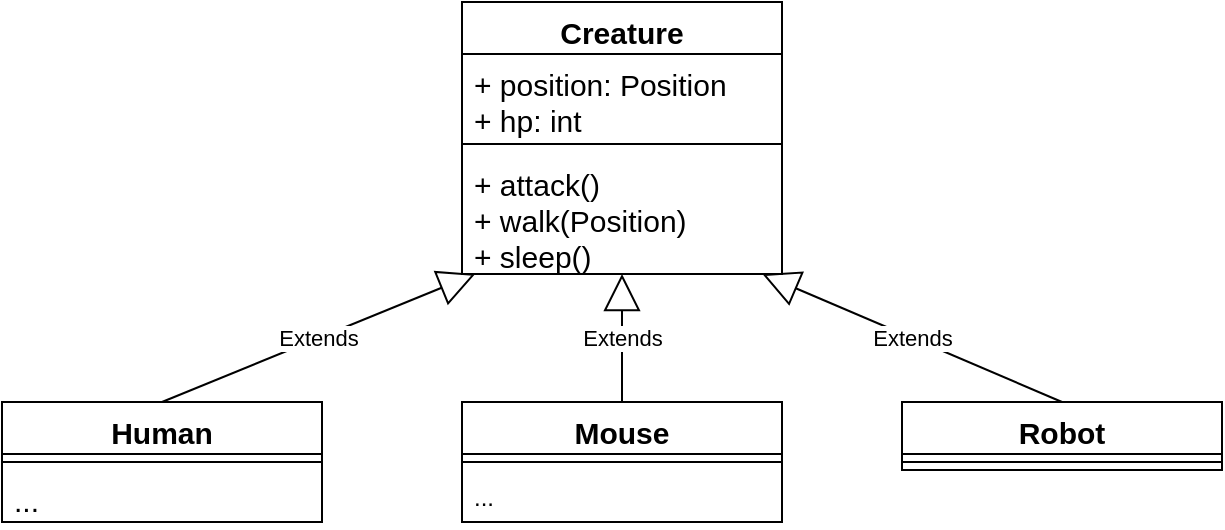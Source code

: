 <mxfile version="21.7.2" type="github">
  <diagram id="C5RBs43oDa-KdzZeNtuy" name="Page-1">
    <mxGraphModel dx="1050" dy="1707" grid="1" gridSize="10" guides="1" tooltips="1" connect="1" arrows="1" fold="1" page="1" pageScale="1" pageWidth="827" pageHeight="1169" math="0" shadow="0">
      <root>
        <mxCell id="WIyWlLk6GJQsqaUBKTNV-0" />
        <mxCell id="WIyWlLk6GJQsqaUBKTNV-1" parent="WIyWlLk6GJQsqaUBKTNV-0" />
        <mxCell id="IMHiBN2z0dmkEVEPGYmm-4" value="&lt;font style=&quot;font-size: 15px;&quot;&gt;Robot&lt;/font&gt;" style="swimlane;fontStyle=1;align=center;verticalAlign=top;childLayout=stackLayout;horizontal=1;startSize=26;horizontalStack=0;resizeParent=1;resizeParentMax=0;resizeLast=0;collapsible=1;marginBottom=0;whiteSpace=wrap;html=1;" parent="WIyWlLk6GJQsqaUBKTNV-1" vertex="1">
          <mxGeometry x="530" y="170" width="160" height="34" as="geometry" />
        </mxCell>
        <mxCell id="IMHiBN2z0dmkEVEPGYmm-6" value="" style="line;strokeWidth=1;fillColor=none;align=left;verticalAlign=middle;spacingTop=-1;spacingLeft=3;spacingRight=3;rotatable=0;labelPosition=right;points=[];portConstraint=eastwest;strokeColor=inherit;" parent="IMHiBN2z0dmkEVEPGYmm-4" vertex="1">
          <mxGeometry y="26" width="160" height="8" as="geometry" />
        </mxCell>
        <mxCell id="IMHiBN2z0dmkEVEPGYmm-12" value="&lt;font style=&quot;font-size: 15px;&quot;&gt;Creature&lt;/font&gt;" style="swimlane;fontStyle=1;align=center;verticalAlign=top;childLayout=stackLayout;horizontal=1;startSize=26;horizontalStack=0;resizeParent=1;resizeParentMax=0;resizeLast=0;collapsible=1;marginBottom=0;whiteSpace=wrap;html=1;" parent="WIyWlLk6GJQsqaUBKTNV-1" vertex="1">
          <mxGeometry x="310" y="-30" width="160" height="136" as="geometry" />
        </mxCell>
        <mxCell id="IMHiBN2z0dmkEVEPGYmm-13" value="&lt;div style=&quot;font-size: 15px;&quot;&gt;&lt;font style=&quot;font-size: 15px;&quot;&gt;+ position: Position&lt;/font&gt;&lt;/div&gt;&lt;div style=&quot;font-size: 15px;&quot;&gt;&lt;font style=&quot;font-size: 15px;&quot;&gt;+ hp: int&lt;font style=&quot;font-size: 15px;&quot;&gt;&lt;br&gt;&lt;/font&gt;&lt;/font&gt;&lt;/div&gt;" style="text;strokeColor=none;fillColor=none;align=left;verticalAlign=top;spacingLeft=4;spacingRight=4;overflow=hidden;rotatable=0;points=[[0,0.5],[1,0.5]];portConstraint=eastwest;whiteSpace=wrap;html=1;" parent="IMHiBN2z0dmkEVEPGYmm-12" vertex="1">
          <mxGeometry y="26" width="160" height="40" as="geometry" />
        </mxCell>
        <mxCell id="IMHiBN2z0dmkEVEPGYmm-14" value="" style="line;strokeWidth=1;fillColor=none;align=left;verticalAlign=middle;spacingTop=-1;spacingLeft=3;spacingRight=3;rotatable=0;labelPosition=right;points=[];portConstraint=eastwest;strokeColor=inherit;" parent="IMHiBN2z0dmkEVEPGYmm-12" vertex="1">
          <mxGeometry y="66" width="160" height="10" as="geometry" />
        </mxCell>
        <mxCell id="IMHiBN2z0dmkEVEPGYmm-15" value="&lt;div style=&quot;font-size: 15px;&quot;&gt;&lt;font style=&quot;font-size: 15px;&quot;&gt;+ attack()&lt;br&gt;&lt;/font&gt;&lt;/div&gt;&lt;div style=&quot;font-size: 15px;&quot;&gt;&lt;font style=&quot;font-size: 15px;&quot;&gt;+ walk(Position)&lt;/font&gt;&lt;/div&gt;&lt;div style=&quot;font-size: 15px;&quot;&gt;&lt;font style=&quot;font-size: 15px;&quot;&gt;+ sleep()&lt;/font&gt;&lt;br&gt;&lt;/div&gt;" style="text;strokeColor=none;fillColor=none;align=left;verticalAlign=top;spacingLeft=4;spacingRight=4;overflow=hidden;rotatable=0;points=[[0,0.5],[1,0.5]];portConstraint=eastwest;whiteSpace=wrap;html=1;" parent="IMHiBN2z0dmkEVEPGYmm-12" vertex="1">
          <mxGeometry y="76" width="160" height="60" as="geometry" />
        </mxCell>
        <mxCell id="IMHiBN2z0dmkEVEPGYmm-39" value="Extends" style="endArrow=block;endSize=16;endFill=0;html=1;rounded=0;exitX=0.5;exitY=0;exitDx=0;exitDy=0;entryX=0.5;entryY=1;entryDx=0;entryDy=0;" parent="WIyWlLk6GJQsqaUBKTNV-1" target="IMHiBN2z0dmkEVEPGYmm-12" edge="1">
          <mxGeometry width="160" relative="1" as="geometry">
            <mxPoint x="390.0" y="170" as="sourcePoint" />
            <mxPoint x="510" y="80" as="targetPoint" />
          </mxGeometry>
        </mxCell>
        <mxCell id="IMHiBN2z0dmkEVEPGYmm-40" value="Extends" style="endArrow=block;endSize=16;endFill=0;html=1;rounded=0;exitX=0.5;exitY=0;exitDx=0;exitDy=0;" parent="WIyWlLk6GJQsqaUBKTNV-1" source="IMHiBN2z0dmkEVEPGYmm-4" target="IMHiBN2z0dmkEVEPGYmm-15" edge="1">
          <mxGeometry width="160" relative="1" as="geometry">
            <mxPoint x="350" y="80" as="sourcePoint" />
            <mxPoint x="510" y="80" as="targetPoint" />
          </mxGeometry>
        </mxCell>
        <mxCell id="IMHiBN2z0dmkEVEPGYmm-41" value="Extends" style="endArrow=block;endSize=16;endFill=0;html=1;rounded=0;exitX=0.5;exitY=0;exitDx=0;exitDy=0;" parent="WIyWlLk6GJQsqaUBKTNV-1" target="IMHiBN2z0dmkEVEPGYmm-15" edge="1">
          <mxGeometry width="160" relative="1" as="geometry">
            <mxPoint x="160" y="170" as="sourcePoint" />
            <mxPoint x="510" y="80" as="targetPoint" />
          </mxGeometry>
        </mxCell>
        <mxCell id="IMHiBN2z0dmkEVEPGYmm-43" value="&lt;font style=&quot;font-size: 15px;&quot;&gt;Mouse&lt;/font&gt;" style="swimlane;fontStyle=1;align=center;verticalAlign=top;childLayout=stackLayout;horizontal=1;startSize=26;horizontalStack=0;resizeParent=1;resizeParentMax=0;resizeLast=0;collapsible=1;marginBottom=0;whiteSpace=wrap;html=1;" parent="WIyWlLk6GJQsqaUBKTNV-1" vertex="1">
          <mxGeometry x="310" y="170" width="160" height="60" as="geometry" />
        </mxCell>
        <mxCell id="IMHiBN2z0dmkEVEPGYmm-45" value="" style="line;strokeWidth=1;fillColor=none;align=left;verticalAlign=middle;spacingTop=-1;spacingLeft=3;spacingRight=3;rotatable=0;labelPosition=right;points=[];portConstraint=eastwest;strokeColor=inherit;" parent="IMHiBN2z0dmkEVEPGYmm-43" vertex="1">
          <mxGeometry y="26" width="160" height="8" as="geometry" />
        </mxCell>
        <mxCell id="IMHiBN2z0dmkEVEPGYmm-46" value="..." style="text;strokeColor=none;fillColor=none;align=left;verticalAlign=top;spacingLeft=4;spacingRight=4;overflow=hidden;rotatable=0;points=[[0,0.5],[1,0.5]];portConstraint=eastwest;whiteSpace=wrap;html=1;" parent="IMHiBN2z0dmkEVEPGYmm-43" vertex="1">
          <mxGeometry y="34" width="160" height="26" as="geometry" />
        </mxCell>
        <mxCell id="IMHiBN2z0dmkEVEPGYmm-47" value="&lt;font style=&quot;font-size: 15px;&quot;&gt;Human&lt;/font&gt;" style="swimlane;fontStyle=1;align=center;verticalAlign=top;childLayout=stackLayout;horizontal=1;startSize=26;horizontalStack=0;resizeParent=1;resizeParentMax=0;resizeLast=0;collapsible=1;marginBottom=0;whiteSpace=wrap;html=1;" parent="WIyWlLk6GJQsqaUBKTNV-1" vertex="1">
          <mxGeometry x="80" y="170" width="160" height="60" as="geometry" />
        </mxCell>
        <mxCell id="IMHiBN2z0dmkEVEPGYmm-49" value="" style="line;strokeWidth=1;fillColor=none;align=left;verticalAlign=middle;spacingTop=-1;spacingLeft=3;spacingRight=3;rotatable=0;labelPosition=right;points=[];portConstraint=eastwest;strokeColor=inherit;" parent="IMHiBN2z0dmkEVEPGYmm-47" vertex="1">
          <mxGeometry y="26" width="160" height="8" as="geometry" />
        </mxCell>
        <mxCell id="IMHiBN2z0dmkEVEPGYmm-50" value="&lt;font style=&quot;font-size: 15px;&quot;&gt;...&lt;/font&gt;" style="text;strokeColor=none;fillColor=none;align=left;verticalAlign=top;spacingLeft=4;spacingRight=4;overflow=hidden;rotatable=0;points=[[0,0.5],[1,0.5]];portConstraint=eastwest;whiteSpace=wrap;html=1;" parent="IMHiBN2z0dmkEVEPGYmm-47" vertex="1">
          <mxGeometry y="34" width="160" height="26" as="geometry" />
        </mxCell>
      </root>
    </mxGraphModel>
  </diagram>
</mxfile>
